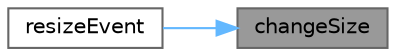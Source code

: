 digraph "changeSize"
{
 // LATEX_PDF_SIZE
  bgcolor="transparent";
  edge [fontname=Helvetica,fontsize=10,labelfontname=Helvetica,labelfontsize=10];
  node [fontname=Helvetica,fontsize=10,shape=box,height=0.2,width=0.4];
  rankdir="RL";
  Node1 [id="Node000001",label="changeSize",height=0.2,width=0.4,color="gray40", fillcolor="grey60", style="filled", fontcolor="black",tooltip="尺寸变化信号"];
  Node1 -> Node2 [id="edge1_Node000001_Node000002",dir="back",color="steelblue1",style="solid",tooltip=" "];
  Node2 [id="Node000002",label="resizeEvent",height=0.2,width=0.4,color="grey40", fillcolor="white", style="filled",URL="$class_text_bubble.html#a9a27ed4ceb22d2a19bdb88ed785085a1",tooltip="调整大小事件"];
}
